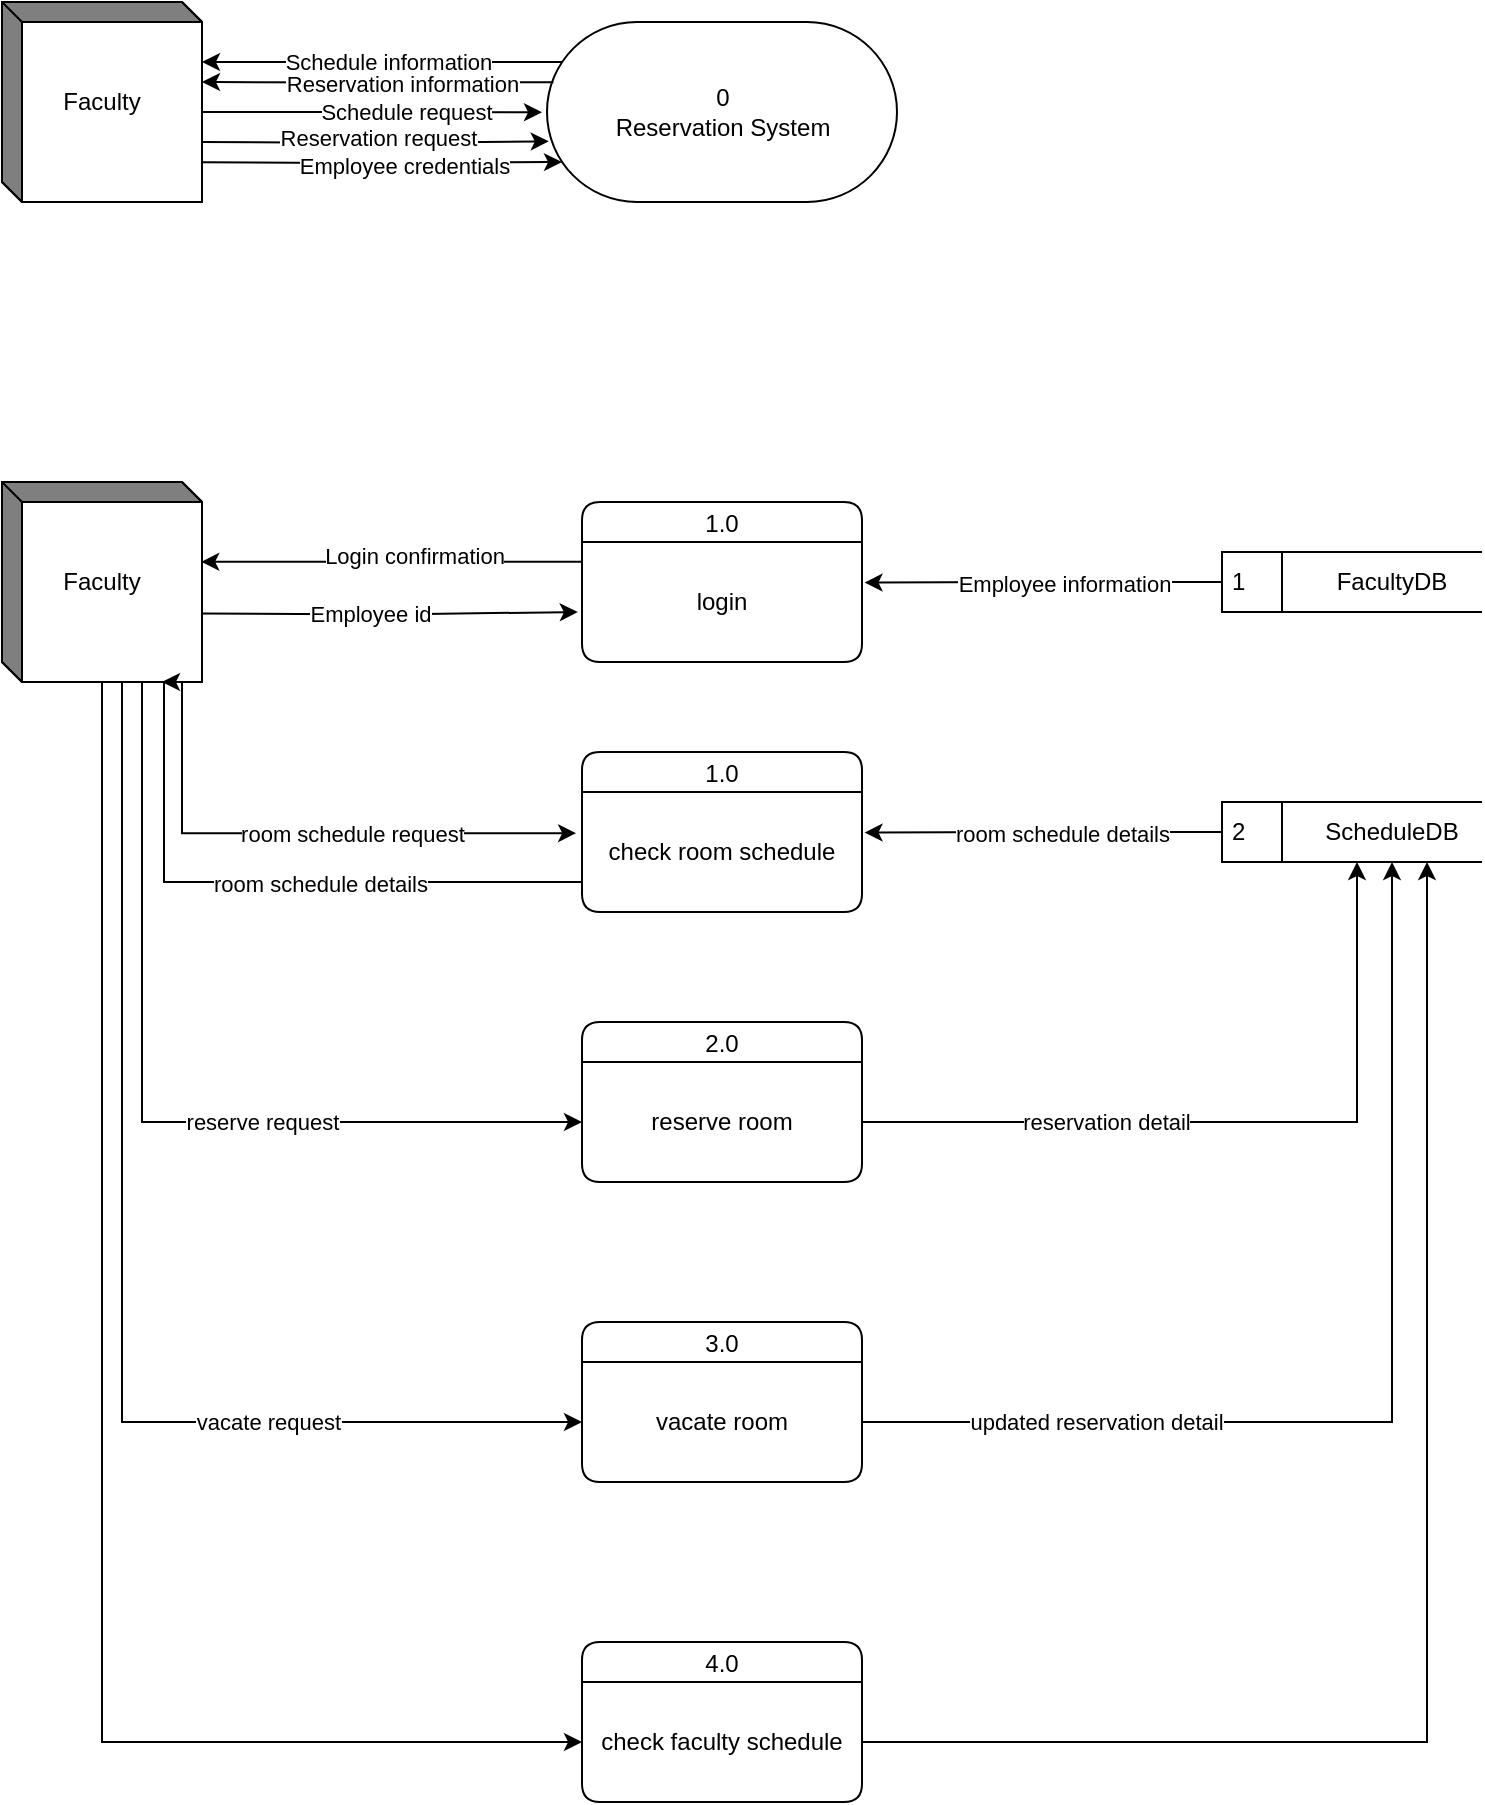 <mxfile version="22.1.3" type="github">
  <diagram name="Page-1" id="4mX7fSwMR4FFU9FmuyyE">
    <mxGraphModel dx="1588" dy="1948" grid="1" gridSize="10" guides="1" tooltips="1" connect="1" arrows="1" fold="1" page="1" pageScale="1" pageWidth="850" pageHeight="1100" math="0" shadow="0">
      <root>
        <mxCell id="0" />
        <mxCell id="1" parent="0" />
        <mxCell id="7wHQpBr8hZq8P4tWC0bB-24" style="edgeStyle=orthogonalEdgeStyle;rounded=0;orthogonalLoop=1;jettySize=auto;html=1;entryX=-0.021;entryY=0.343;entryDx=0;entryDy=0;entryPerimeter=0;exitX=0;exitY=0;exitDx=77.5;exitDy=100;exitPerimeter=0;" parent="1" target="7wHQpBr8hZq8P4tWC0bB-13" edge="1">
          <mxGeometry relative="1" as="geometry">
            <mxPoint x="352.08" y="155.4" as="targetPoint" />
            <mxPoint x="140.0" y="80" as="sourcePoint" />
            <Array as="points">
              <mxPoint x="140" y="156" />
            </Array>
          </mxGeometry>
        </mxCell>
        <mxCell id="7wHQpBr8hZq8P4tWC0bB-55" value="room schedule request" style="edgeLabel;html=1;align=center;verticalAlign=middle;resizable=0;points=[];" parent="7wHQpBr8hZq8P4tWC0bB-24" vertex="1" connectable="0">
          <mxGeometry x="-0.078" y="1" relative="1" as="geometry">
            <mxPoint x="35" y="1" as="offset" />
          </mxGeometry>
        </mxCell>
        <mxCell id="7wHQpBr8hZq8P4tWC0bB-27" style="edgeStyle=orthogonalEdgeStyle;rounded=0;orthogonalLoop=1;jettySize=auto;html=1;exitX=0;exitY=0;exitDx=77.5;exitDy=100;exitPerimeter=0;entryX=0;entryY=0.5;entryDx=0;entryDy=0;" parent="1" target="7wHQpBr8hZq8P4tWC0bB-15" edge="1">
          <mxGeometry relative="1" as="geometry">
            <mxPoint x="80.02" y="80" as="sourcePoint" />
            <mxPoint x="292.52" y="300" as="targetPoint" />
            <Array as="points">
              <mxPoint x="120" y="80" />
              <mxPoint x="120" y="300" />
            </Array>
          </mxGeometry>
        </mxCell>
        <mxCell id="7wHQpBr8hZq8P4tWC0bB-40" value="reserve request" style="edgeLabel;html=1;align=center;verticalAlign=middle;resizable=0;points=[];" parent="7wHQpBr8hZq8P4tWC0bB-27" vertex="1" connectable="0">
          <mxGeometry x="0.162" y="-2" relative="1" as="geometry">
            <mxPoint x="41" y="-2" as="offset" />
          </mxGeometry>
        </mxCell>
        <mxCell id="7wHQpBr8hZq8P4tWC0bB-28" style="edgeStyle=orthogonalEdgeStyle;rounded=0;orthogonalLoop=1;jettySize=auto;html=1;exitX=0;exitY=0;exitDx=55;exitDy=100;exitPerimeter=0;entryX=0;entryY=0.5;entryDx=0;entryDy=0;" parent="1" source="adBt8-WGWhlBJmZ7pMQH-2" target="7wHQpBr8hZq8P4tWC0bB-21" edge="1">
          <mxGeometry relative="1" as="geometry">
            <Array as="points">
              <mxPoint x="110" y="80" />
              <mxPoint x="110" y="450" />
            </Array>
          </mxGeometry>
        </mxCell>
        <mxCell id="7wHQpBr8hZq8P4tWC0bB-42" value="vacate request" style="edgeLabel;html=1;align=center;verticalAlign=middle;resizable=0;points=[];" parent="7wHQpBr8hZq8P4tWC0bB-28" vertex="1" connectable="0">
          <mxGeometry x="0.481" y="-2" relative="1" as="geometry">
            <mxPoint y="-2" as="offset" />
          </mxGeometry>
        </mxCell>
        <mxCell id="7wHQpBr8hZq8P4tWC0bB-29" style="edgeStyle=orthogonalEdgeStyle;rounded=0;orthogonalLoop=1;jettySize=auto;html=1;exitX=0;exitY=0;exitDx=32.5;exitDy=100;exitPerimeter=0;entryX=0;entryY=0.5;entryDx=0;entryDy=0;" parent="1" source="adBt8-WGWhlBJmZ7pMQH-2" target="7wHQpBr8hZq8P4tWC0bB-23" edge="1">
          <mxGeometry relative="1" as="geometry">
            <Array as="points">
              <mxPoint x="100" y="80" />
              <mxPoint x="100" y="610" />
            </Array>
          </mxGeometry>
        </mxCell>
        <mxCell id="adBt8-WGWhlBJmZ7pMQH-2" value="Faculty" style="html=1;dashed=0;whiteSpace=wrap;shape=mxgraph.dfd.externalEntity" parent="1" vertex="1">
          <mxGeometry x="50" y="-20" width="100" height="100" as="geometry" />
        </mxCell>
        <mxCell id="7wHQpBr8hZq8P4tWC0bB-12" value="1.0" style="swimlane;fontStyle=0;childLayout=stackLayout;horizontal=1;startSize=20;fillColor=#ffffff;horizontalStack=0;resizeParent=1;resizeParentMax=0;resizeLast=0;collapsible=0;marginBottom=0;swimlaneFillColor=#ffffff;rounded=1;" parent="1" vertex="1">
          <mxGeometry x="340" y="115" width="140" height="80" as="geometry" />
        </mxCell>
        <mxCell id="7wHQpBr8hZq8P4tWC0bB-13" value="check room schedule" style="text;strokeColor=none;align=center;fillColor=none;html=1;verticalAlign=middle;whiteSpace=wrap;rounded=0;" parent="7wHQpBr8hZq8P4tWC0bB-12" vertex="1">
          <mxGeometry y="20" width="140" height="60" as="geometry" />
        </mxCell>
        <mxCell id="7wHQpBr8hZq8P4tWC0bB-14" value="2.0" style="swimlane;fontStyle=0;childLayout=stackLayout;horizontal=1;startSize=20;fillColor=#ffffff;horizontalStack=0;resizeParent=1;resizeParentMax=0;resizeLast=0;collapsible=0;marginBottom=0;swimlaneFillColor=#ffffff;rounded=1;" parent="1" vertex="1">
          <mxGeometry x="340" y="250" width="140" height="80" as="geometry" />
        </mxCell>
        <mxCell id="7wHQpBr8hZq8P4tWC0bB-15" value="reserve room" style="text;strokeColor=none;align=center;fillColor=none;html=1;verticalAlign=middle;whiteSpace=wrap;rounded=0;" parent="7wHQpBr8hZq8P4tWC0bB-14" vertex="1">
          <mxGeometry y="20" width="140" height="60" as="geometry" />
        </mxCell>
        <mxCell id="7wHQpBr8hZq8P4tWC0bB-20" value="3.0" style="swimlane;fontStyle=0;childLayout=stackLayout;horizontal=1;startSize=20;fillColor=#ffffff;horizontalStack=0;resizeParent=1;resizeParentMax=0;resizeLast=0;collapsible=0;marginBottom=0;swimlaneFillColor=#ffffff;rounded=1;" parent="1" vertex="1">
          <mxGeometry x="340" y="400" width="140" height="80" as="geometry" />
        </mxCell>
        <mxCell id="7wHQpBr8hZq8P4tWC0bB-21" value="vacate room" style="text;strokeColor=none;align=center;fillColor=none;html=1;verticalAlign=middle;whiteSpace=wrap;rounded=0;" parent="7wHQpBr8hZq8P4tWC0bB-20" vertex="1">
          <mxGeometry y="20" width="140" height="60" as="geometry" />
        </mxCell>
        <mxCell id="7wHQpBr8hZq8P4tWC0bB-22" value="4.0" style="swimlane;fontStyle=0;childLayout=stackLayout;horizontal=1;startSize=20;fillColor=#ffffff;horizontalStack=0;resizeParent=1;resizeParentMax=0;resizeLast=0;collapsible=0;marginBottom=0;swimlaneFillColor=#ffffff;rounded=1;" parent="1" vertex="1">
          <mxGeometry x="340" y="560" width="140" height="80" as="geometry" />
        </mxCell>
        <mxCell id="7wHQpBr8hZq8P4tWC0bB-23" value="check faculty schedule" style="text;strokeColor=none;align=center;fillColor=none;html=1;verticalAlign=middle;whiteSpace=wrap;rounded=0;" parent="7wHQpBr8hZq8P4tWC0bB-22" vertex="1">
          <mxGeometry y="20" width="140" height="60" as="geometry" />
        </mxCell>
        <mxCell id="7wHQpBr8hZq8P4tWC0bB-25" value="2" style="html=1;dashed=0;whiteSpace=wrap;shape=mxgraph.dfd.dataStoreID;align=left;spacingLeft=3;points=[[0,0],[0.5,0],[1,0],[0,0.5],[1,0.5],[0,1],[0.5,1],[1,1]];" parent="1" vertex="1">
          <mxGeometry x="660" y="140" width="130" height="30" as="geometry" />
        </mxCell>
        <mxCell id="7wHQpBr8hZq8P4tWC0bB-26" value="ScheduleDB" style="text;strokeColor=none;align=center;fillColor=none;html=1;verticalAlign=middle;whiteSpace=wrap;rounded=0;" parent="1" vertex="1">
          <mxGeometry x="710" y="140" width="70" height="30" as="geometry" />
        </mxCell>
        <mxCell id="7wHQpBr8hZq8P4tWC0bB-32" style="edgeStyle=orthogonalEdgeStyle;rounded=0;orthogonalLoop=1;jettySize=auto;html=1;exitX=1;exitY=0.5;exitDx=0;exitDy=0;entryX=0.25;entryY=1;entryDx=0;entryDy=0;" parent="1" source="7wHQpBr8hZq8P4tWC0bB-15" target="7wHQpBr8hZq8P4tWC0bB-26" edge="1">
          <mxGeometry relative="1" as="geometry" />
        </mxCell>
        <mxCell id="7wHQpBr8hZq8P4tWC0bB-41" value="reservation detail" style="edgeLabel;html=1;align=center;verticalAlign=middle;resizable=0;points=[];" parent="7wHQpBr8hZq8P4tWC0bB-32" vertex="1" connectable="0">
          <mxGeometry x="-0.581" y="1" relative="1" as="geometry">
            <mxPoint x="43" y="1" as="offset" />
          </mxGeometry>
        </mxCell>
        <mxCell id="7wHQpBr8hZq8P4tWC0bB-33" style="edgeStyle=orthogonalEdgeStyle;rounded=0;orthogonalLoop=1;jettySize=auto;html=1;entryX=0.5;entryY=1;entryDx=0;entryDy=0;" parent="1" source="7wHQpBr8hZq8P4tWC0bB-21" target="7wHQpBr8hZq8P4tWC0bB-26" edge="1">
          <mxGeometry relative="1" as="geometry" />
        </mxCell>
        <mxCell id="7wHQpBr8hZq8P4tWC0bB-43" value="updated reservation detail" style="edgeLabel;html=1;align=center;verticalAlign=middle;resizable=0;points=[];" parent="7wHQpBr8hZq8P4tWC0bB-33" vertex="1" connectable="0">
          <mxGeometry x="-0.567" y="-4" relative="1" as="geometry">
            <mxPoint x="-1" y="-4" as="offset" />
          </mxGeometry>
        </mxCell>
        <mxCell id="7wHQpBr8hZq8P4tWC0bB-35" style="edgeStyle=orthogonalEdgeStyle;rounded=0;orthogonalLoop=1;jettySize=auto;html=1;exitX=1;exitY=0.5;exitDx=0;exitDy=0;entryX=0.75;entryY=1;entryDx=0;entryDy=0;" parent="1" source="7wHQpBr8hZq8P4tWC0bB-23" target="7wHQpBr8hZq8P4tWC0bB-26" edge="1">
          <mxGeometry relative="1" as="geometry" />
        </mxCell>
        <mxCell id="7wHQpBr8hZq8P4tWC0bB-52" style="edgeStyle=orthogonalEdgeStyle;rounded=0;orthogonalLoop=1;jettySize=auto;html=1;exitX=0;exitY=0.5;exitDx=0;exitDy=0;entryX=1.009;entryY=0.338;entryDx=0;entryDy=0;entryPerimeter=0;" parent="1" source="7wHQpBr8hZq8P4tWC0bB-25" target="7wHQpBr8hZq8P4tWC0bB-13" edge="1">
          <mxGeometry relative="1" as="geometry" />
        </mxCell>
        <mxCell id="7wHQpBr8hZq8P4tWC0bB-53" value="room schedule details" style="edgeLabel;html=1;align=center;verticalAlign=middle;resizable=0;points=[];" parent="7wHQpBr8hZq8P4tWC0bB-52" vertex="1" connectable="0">
          <mxGeometry x="0.176" y="1" relative="1" as="geometry">
            <mxPoint x="25" y="-1" as="offset" />
          </mxGeometry>
        </mxCell>
        <mxCell id="7wHQpBr8hZq8P4tWC0bB-58" style="edgeStyle=orthogonalEdgeStyle;rounded=0;orthogonalLoop=1;jettySize=auto;html=1;entryX=0.927;entryY=1.02;entryDx=0;entryDy=0;entryPerimeter=0;" parent="1" edge="1">
          <mxGeometry relative="1" as="geometry">
            <mxPoint x="340" y="180" as="sourcePoint" />
            <mxPoint x="130.0" y="80" as="targetPoint" />
            <Array as="points">
              <mxPoint x="130.98" y="180" />
              <mxPoint x="130.98" y="80" />
            </Array>
          </mxGeometry>
        </mxCell>
        <mxCell id="7wHQpBr8hZq8P4tWC0bB-59" value="room schedule details" style="edgeLabel;html=1;align=center;verticalAlign=middle;resizable=0;points=[];" parent="7wHQpBr8hZq8P4tWC0bB-58" vertex="1" connectable="0">
          <mxGeometry x="0.262" y="1" relative="1" as="geometry">
            <mxPoint x="64" as="offset" />
          </mxGeometry>
        </mxCell>
        <mxCell id="7wHQpBr8hZq8P4tWC0bB-60" value="1.0" style="swimlane;fontStyle=0;childLayout=stackLayout;horizontal=1;startSize=20;fillColor=#ffffff;horizontalStack=0;resizeParent=1;resizeParentMax=0;resizeLast=0;collapsible=0;marginBottom=0;swimlaneFillColor=#ffffff;rounded=1;" parent="1" vertex="1">
          <mxGeometry x="340" y="-10" width="140" height="80" as="geometry" />
        </mxCell>
        <mxCell id="7wHQpBr8hZq8P4tWC0bB-61" value="login" style="text;strokeColor=none;align=center;fillColor=none;html=1;verticalAlign=middle;whiteSpace=wrap;rounded=0;" parent="7wHQpBr8hZq8P4tWC0bB-60" vertex="1">
          <mxGeometry y="20" width="140" height="60" as="geometry" />
        </mxCell>
        <mxCell id="7wHQpBr8hZq8P4tWC0bB-75" style="edgeStyle=orthogonalEdgeStyle;rounded=0;orthogonalLoop=1;jettySize=auto;html=1;exitX=0;exitY=0.5;exitDx=0;exitDy=0;entryX=1.009;entryY=0.338;entryDx=0;entryDy=0;entryPerimeter=0;" parent="1" source="7wHQpBr8hZq8P4tWC0bB-62" target="7wHQpBr8hZq8P4tWC0bB-61" edge="1">
          <mxGeometry relative="1" as="geometry">
            <mxPoint x="490" y="30" as="targetPoint" />
          </mxGeometry>
        </mxCell>
        <mxCell id="7wHQpBr8hZq8P4tWC0bB-76" value="Employee information" style="edgeLabel;html=1;align=center;verticalAlign=middle;resizable=0;points=[];" parent="7wHQpBr8hZq8P4tWC0bB-75" vertex="1" connectable="0">
          <mxGeometry x="0.194" y="1" relative="1" as="geometry">
            <mxPoint x="27" y="-1" as="offset" />
          </mxGeometry>
        </mxCell>
        <mxCell id="7wHQpBr8hZq8P4tWC0bB-62" value="1" style="html=1;dashed=0;whiteSpace=wrap;shape=mxgraph.dfd.dataStoreID;align=left;spacingLeft=3;points=[[0,0],[0.5,0],[1,0],[0,0.5],[1,0.5],[0,1],[0.5,1],[1,1]];" parent="1" vertex="1">
          <mxGeometry x="660" y="15" width="130" height="30" as="geometry" />
        </mxCell>
        <mxCell id="7wHQpBr8hZq8P4tWC0bB-63" value="FacultyDB" style="text;strokeColor=none;align=center;fillColor=none;html=1;verticalAlign=middle;whiteSpace=wrap;rounded=0;" parent="1" vertex="1">
          <mxGeometry x="710" y="15" width="70" height="30" as="geometry" />
        </mxCell>
        <mxCell id="7wHQpBr8hZq8P4tWC0bB-67" style="edgeStyle=orthogonalEdgeStyle;rounded=0;orthogonalLoop=1;jettySize=auto;html=1;exitX=0;exitY=0;exitDx=100;exitDy=77.5;exitPerimeter=0;entryX=-0.015;entryY=0.78;entryDx=0;entryDy=0;entryPerimeter=0;" parent="1" edge="1">
          <mxGeometry relative="1" as="geometry">
            <mxPoint x="150.0" y="45.7" as="sourcePoint" />
            <mxPoint x="337.9" y="45.0" as="targetPoint" />
          </mxGeometry>
        </mxCell>
        <mxCell id="7wHQpBr8hZq8P4tWC0bB-70" value="Employee id" style="edgeLabel;html=1;align=center;verticalAlign=middle;resizable=0;points=[];" parent="7wHQpBr8hZq8P4tWC0bB-67" vertex="1" connectable="0">
          <mxGeometry x="-0.108" relative="1" as="geometry">
            <mxPoint as="offset" />
          </mxGeometry>
        </mxCell>
        <mxCell id="7wHQpBr8hZq8P4tWC0bB-68" style="edgeStyle=orthogonalEdgeStyle;rounded=0;orthogonalLoop=1;jettySize=auto;html=1;entryX=0.996;entryY=0.399;entryDx=0;entryDy=0;entryPerimeter=0;" parent="1" source="7wHQpBr8hZq8P4tWC0bB-61" target="adBt8-WGWhlBJmZ7pMQH-2" edge="1">
          <mxGeometry relative="1" as="geometry">
            <Array as="points">
              <mxPoint x="245" y="20" />
            </Array>
          </mxGeometry>
        </mxCell>
        <mxCell id="7wHQpBr8hZq8P4tWC0bB-74" value="Login confirmation" style="edgeLabel;html=1;align=center;verticalAlign=middle;resizable=0;points=[];" parent="7wHQpBr8hZq8P4tWC0bB-68" vertex="1" connectable="0">
          <mxGeometry x="-0.11" y="-3" relative="1" as="geometry">
            <mxPoint as="offset" />
          </mxGeometry>
        </mxCell>
        <mxCell id="7wHQpBr8hZq8P4tWC0bB-85" style="edgeStyle=orthogonalEdgeStyle;rounded=0;orthogonalLoop=1;jettySize=auto;html=1;exitX=0;exitY=0;exitDx=100;exitDy=55;exitPerimeter=0;" parent="1" source="7wHQpBr8hZq8P4tWC0bB-77" edge="1">
          <mxGeometry relative="1" as="geometry">
            <mxPoint x="320" y="-204.857" as="targetPoint" />
          </mxGeometry>
        </mxCell>
        <mxCell id="7wHQpBr8hZq8P4tWC0bB-86" value="Schedule request" style="edgeLabel;html=1;align=center;verticalAlign=middle;resizable=0;points=[];" parent="7wHQpBr8hZq8P4tWC0bB-85" vertex="1" connectable="0">
          <mxGeometry x="0.197" y="-1" relative="1" as="geometry">
            <mxPoint y="-2" as="offset" />
          </mxGeometry>
        </mxCell>
        <mxCell id="7wHQpBr8hZq8P4tWC0bB-77" value="Faculty" style="html=1;dashed=0;whiteSpace=wrap;shape=mxgraph.dfd.externalEntity" parent="1" vertex="1">
          <mxGeometry x="50" y="-260" width="100" height="100" as="geometry" />
        </mxCell>
        <mxCell id="7wHQpBr8hZq8P4tWC0bB-79" value="0&lt;br&gt;Reservation System" style="html=1;dashed=0;whiteSpace=wrap;shape=mxgraph.dfd.start" parent="1" vertex="1">
          <mxGeometry x="322.5" y="-250" width="175" height="90" as="geometry" />
        </mxCell>
        <mxCell id="7wHQpBr8hZq8P4tWC0bB-81" style="edgeStyle=orthogonalEdgeStyle;rounded=0;orthogonalLoop=1;jettySize=auto;html=1;exitX=0;exitY=0;exitDx=100;exitDy=55;exitPerimeter=0;entryX=0.005;entryY=0.663;entryDx=0;entryDy=0;entryPerimeter=0;" parent="1" target="7wHQpBr8hZq8P4tWC0bB-79" edge="1">
          <mxGeometry relative="1" as="geometry">
            <mxPoint x="150" y="-190" as="sourcePoint" />
            <mxPoint x="322.5" y="-190" as="targetPoint" />
          </mxGeometry>
        </mxCell>
        <mxCell id="7wHQpBr8hZq8P4tWC0bB-82" value="Reservation request" style="edgeLabel;html=1;align=center;verticalAlign=middle;resizable=0;points=[];" parent="7wHQpBr8hZq8P4tWC0bB-81" vertex="1" connectable="0">
          <mxGeometry x="0.014" y="2" relative="1" as="geometry">
            <mxPoint as="offset" />
          </mxGeometry>
        </mxCell>
        <mxCell id="7wHQpBr8hZq8P4tWC0bB-83" style="edgeStyle=orthogonalEdgeStyle;rounded=0;orthogonalLoop=1;jettySize=auto;html=1;entryX=1.006;entryY=0.223;entryDx=0;entryDy=0;entryPerimeter=0;exitX=0.018;exitY=0.335;exitDx=0;exitDy=0;exitPerimeter=0;" parent="1" source="7wHQpBr8hZq8P4tWC0bB-79" edge="1">
          <mxGeometry relative="1" as="geometry">
            <mxPoint x="320" y="-220" as="sourcePoint" />
            <mxPoint x="150.0" y="-219.99" as="targetPoint" />
          </mxGeometry>
        </mxCell>
        <mxCell id="7wHQpBr8hZq8P4tWC0bB-89" value="Reservation information" style="edgeLabel;html=1;align=center;verticalAlign=middle;resizable=0;points=[];" parent="7wHQpBr8hZq8P4tWC0bB-83" vertex="1" connectable="0">
          <mxGeometry x="-0.336" y="1" relative="1" as="geometry">
            <mxPoint x="-17" as="offset" />
          </mxGeometry>
        </mxCell>
        <mxCell id="7wHQpBr8hZq8P4tWC0bB-87" style="edgeStyle=orthogonalEdgeStyle;rounded=0;orthogonalLoop=1;jettySize=auto;html=1;entryX=1.002;entryY=0.228;entryDx=0;entryDy=0;entryPerimeter=0;" parent="1" edge="1">
          <mxGeometry relative="1" as="geometry">
            <mxPoint x="330" y="-230" as="sourcePoint" />
            <mxPoint x="150.0" y="-230.0" as="targetPoint" />
          </mxGeometry>
        </mxCell>
        <mxCell id="7wHQpBr8hZq8P4tWC0bB-88" value="Schedule information" style="edgeLabel;html=1;align=center;verticalAlign=middle;resizable=0;points=[];" parent="7wHQpBr8hZq8P4tWC0bB-87" vertex="1" connectable="0">
          <mxGeometry x="-0.028" relative="1" as="geometry">
            <mxPoint as="offset" />
          </mxGeometry>
        </mxCell>
        <mxCell id="7wHQpBr8hZq8P4tWC0bB-91" style="edgeStyle=orthogonalEdgeStyle;rounded=0;orthogonalLoop=1;jettySize=auto;html=1;exitX=0;exitY=0;exitDx=100;exitDy=77.5;exitPerimeter=0;" parent="1" edge="1">
          <mxGeometry relative="1" as="geometry">
            <mxPoint x="150" y="-179.87" as="sourcePoint" />
            <mxPoint x="330" y="-180" as="targetPoint" />
          </mxGeometry>
        </mxCell>
        <mxCell id="7wHQpBr8hZq8P4tWC0bB-92" value="Employee credentials" style="edgeLabel;html=1;align=center;verticalAlign=middle;resizable=0;points=[];" parent="7wHQpBr8hZq8P4tWC0bB-91" vertex="1" connectable="0">
          <mxGeometry x="0.117" y="-1" relative="1" as="geometry">
            <mxPoint as="offset" />
          </mxGeometry>
        </mxCell>
      </root>
    </mxGraphModel>
  </diagram>
</mxfile>
